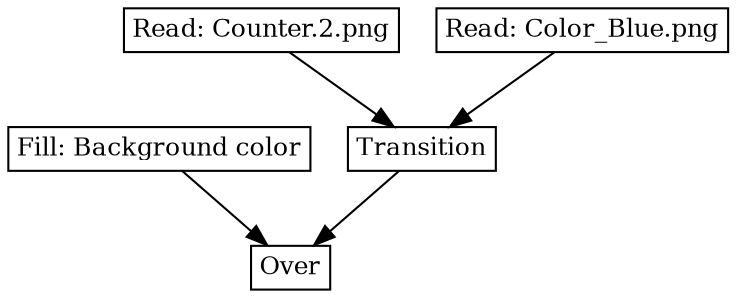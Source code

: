 digraph Transition {
    node [shape=box, fontsize=12, margin=0.05, width=0, height=0];
    Fill [label="Fill: Background color"]
    Read [label="Read: Counter.2.png"]
    Read2 [label="Read: Color_Blue.png"]
    Transition [label="Transition"]
    Over [label="Over"]
    Fill -> Over;
    Read -> Transition;
    Read2 -> Transition;
    Transition -> Over;
}
